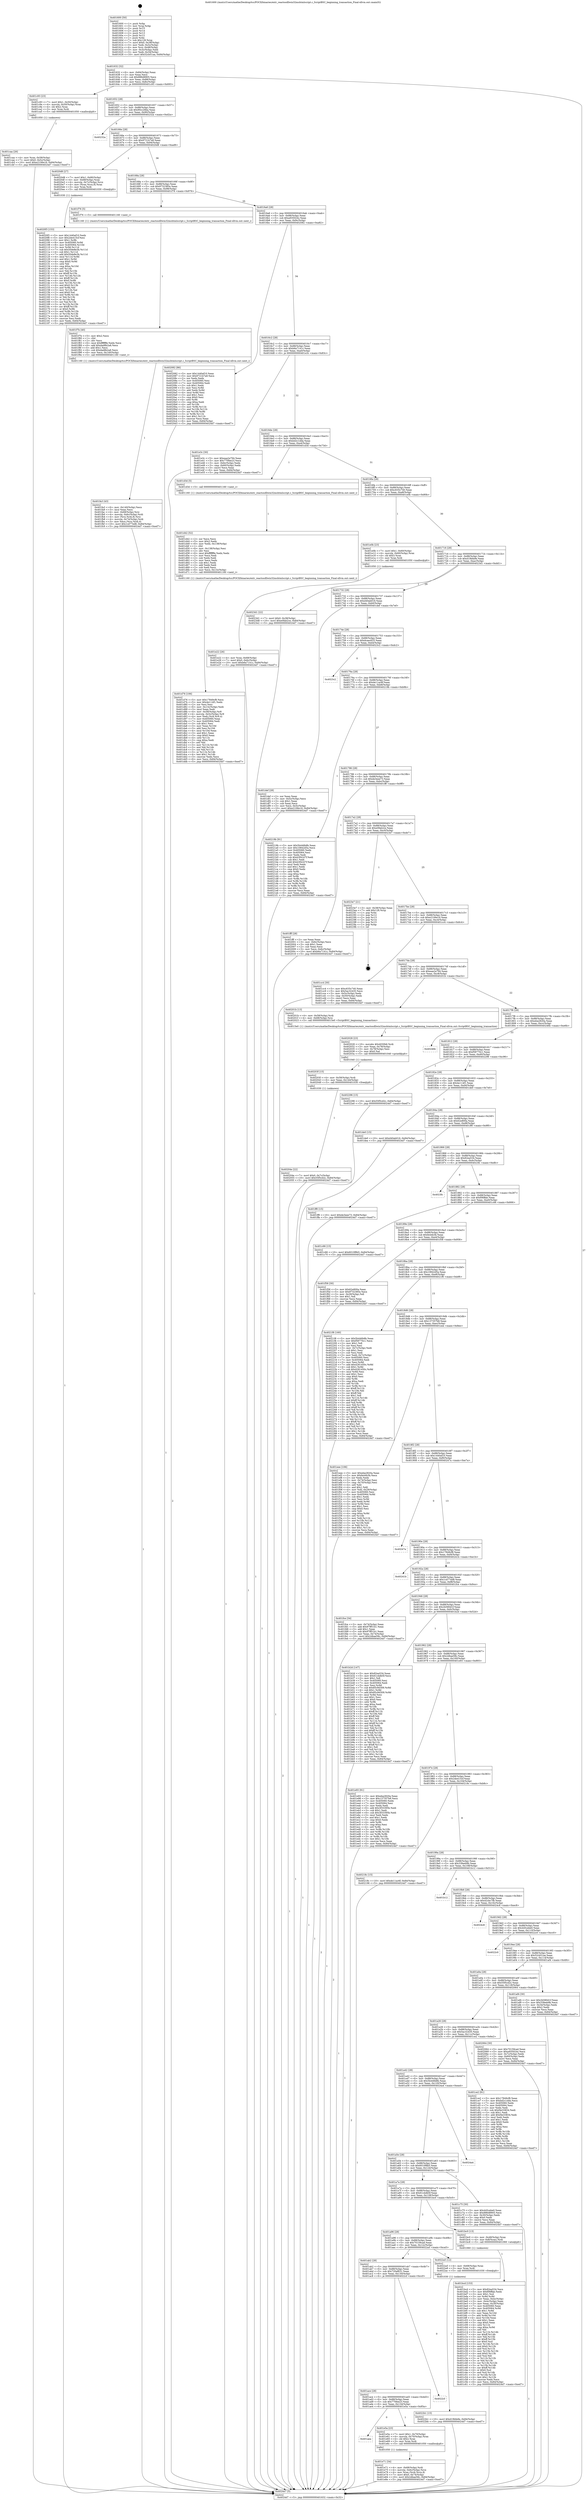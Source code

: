 digraph "0x401600" {
  label = "0x401600 (/mnt/c/Users/mathe/Desktop/tcc/POCII/binaries/extr_reactosdllwin32mshtmlscript.c_ScriptBSC_beginning_transaction_Final-ollvm.out::main(0))"
  labelloc = "t"
  node[shape=record]

  Entry [label="",width=0.3,height=0.3,shape=circle,fillcolor=black,style=filled]
  "0x401632" [label="{
     0x401632 [32]\l
     | [instrs]\l
     &nbsp;&nbsp;0x401632 \<+6\>: mov -0x84(%rbp),%eax\l
     &nbsp;&nbsp;0x401638 \<+2\>: mov %eax,%ecx\l
     &nbsp;&nbsp;0x40163a \<+6\>: sub $0x886d8905,%ecx\l
     &nbsp;&nbsp;0x401640 \<+6\>: mov %eax,-0x88(%rbp)\l
     &nbsp;&nbsp;0x401646 \<+6\>: mov %ecx,-0x8c(%rbp)\l
     &nbsp;&nbsp;0x40164c \<+6\>: je 0000000000401c93 \<main+0x693\>\l
  }"]
  "0x401c93" [label="{
     0x401c93 [23]\l
     | [instrs]\l
     &nbsp;&nbsp;0x401c93 \<+7\>: movl $0x1,-0x50(%rbp)\l
     &nbsp;&nbsp;0x401c9a \<+4\>: movslq -0x50(%rbp),%rax\l
     &nbsp;&nbsp;0x401c9e \<+4\>: shl $0x2,%rax\l
     &nbsp;&nbsp;0x401ca2 \<+3\>: mov %rax,%rdi\l
     &nbsp;&nbsp;0x401ca5 \<+5\>: call 0000000000401050 \<malloc@plt\>\l
     | [calls]\l
     &nbsp;&nbsp;0x401050 \{1\} (unknown)\l
  }"]
  "0x401652" [label="{
     0x401652 [28]\l
     | [instrs]\l
     &nbsp;&nbsp;0x401652 \<+5\>: jmp 0000000000401657 \<main+0x57\>\l
     &nbsp;&nbsp;0x401657 \<+6\>: mov -0x88(%rbp),%eax\l
     &nbsp;&nbsp;0x40165d \<+5\>: sub $0x90cc26ba,%eax\l
     &nbsp;&nbsp;0x401662 \<+6\>: mov %eax,-0x90(%rbp)\l
     &nbsp;&nbsp;0x401668 \<+6\>: je 000000000040232a \<main+0xd2a\>\l
  }"]
  Exit [label="",width=0.3,height=0.3,shape=circle,fillcolor=black,style=filled,peripheries=2]
  "0x40232a" [label="{
     0x40232a\l
  }", style=dashed]
  "0x40166e" [label="{
     0x40166e [28]\l
     | [instrs]\l
     &nbsp;&nbsp;0x40166e \<+5\>: jmp 0000000000401673 \<main+0x73\>\l
     &nbsp;&nbsp;0x401673 \<+6\>: mov -0x88(%rbp),%eax\l
     &nbsp;&nbsp;0x401679 \<+5\>: sub $0x9721b7a9,%eax\l
     &nbsp;&nbsp;0x40167e \<+6\>: mov %eax,-0x94(%rbp)\l
     &nbsp;&nbsp;0x401684 \<+6\>: je 00000000004020d8 \<main+0xad8\>\l
  }"]
  "0x4022b1" [label="{
     0x4022b1 [15]\l
     | [instrs]\l
     &nbsp;&nbsp;0x4022b1 \<+10\>: movl $0xd19bfa9e,-0x84(%rbp)\l
     &nbsp;&nbsp;0x4022bb \<+5\>: jmp 00000000004024d7 \<main+0xed7\>\l
  }"]
  "0x4020d8" [label="{
     0x4020d8 [27]\l
     | [instrs]\l
     &nbsp;&nbsp;0x4020d8 \<+7\>: movl $0x1,-0x80(%rbp)\l
     &nbsp;&nbsp;0x4020df \<+4\>: mov -0x68(%rbp),%rax\l
     &nbsp;&nbsp;0x4020e3 \<+4\>: movslq -0x7c(%rbp),%rcx\l
     &nbsp;&nbsp;0x4020e7 \<+4\>: mov (%rax,%rcx,8),%rax\l
     &nbsp;&nbsp;0x4020eb \<+3\>: mov %rax,%rdi\l
     &nbsp;&nbsp;0x4020ee \<+5\>: call 0000000000401030 \<free@plt\>\l
     | [calls]\l
     &nbsp;&nbsp;0x401030 \{1\} (unknown)\l
  }"]
  "0x40168a" [label="{
     0x40168a [28]\l
     | [instrs]\l
     &nbsp;&nbsp;0x40168a \<+5\>: jmp 000000000040168f \<main+0x8f\>\l
     &nbsp;&nbsp;0x40168f \<+6\>: mov -0x88(%rbp),%eax\l
     &nbsp;&nbsp;0x401695 \<+5\>: sub $0x9732385e,%eax\l
     &nbsp;&nbsp;0x40169a \<+6\>: mov %eax,-0x98(%rbp)\l
     &nbsp;&nbsp;0x4016a0 \<+6\>: je 0000000000401f76 \<main+0x976\>\l
  }"]
  "0x4020f3" [label="{
     0x4020f3 [153]\l
     | [instrs]\l
     &nbsp;&nbsp;0x4020f3 \<+5\>: mov $0x1440af10,%edx\l
     &nbsp;&nbsp;0x4020f8 \<+5\>: mov $0x2de415cf,%esi\l
     &nbsp;&nbsp;0x4020fd \<+3\>: mov $0x1,%r8b\l
     &nbsp;&nbsp;0x402100 \<+8\>: mov 0x405060,%r9d\l
     &nbsp;&nbsp;0x402108 \<+8\>: mov 0x405064,%r10d\l
     &nbsp;&nbsp;0x402110 \<+3\>: mov %r9d,%r11d\l
     &nbsp;&nbsp;0x402113 \<+7\>: sub $0x50de8e3b,%r11d\l
     &nbsp;&nbsp;0x40211a \<+4\>: sub $0x1,%r11d\l
     &nbsp;&nbsp;0x40211e \<+7\>: add $0x50de8e3b,%r11d\l
     &nbsp;&nbsp;0x402125 \<+4\>: imul %r11d,%r9d\l
     &nbsp;&nbsp;0x402129 \<+4\>: and $0x1,%r9d\l
     &nbsp;&nbsp;0x40212d \<+4\>: cmp $0x0,%r9d\l
     &nbsp;&nbsp;0x402131 \<+3\>: sete %bl\l
     &nbsp;&nbsp;0x402134 \<+4\>: cmp $0xa,%r10d\l
     &nbsp;&nbsp;0x402138 \<+4\>: setl %r14b\l
     &nbsp;&nbsp;0x40213c \<+3\>: mov %bl,%r15b\l
     &nbsp;&nbsp;0x40213f \<+4\>: xor $0xff,%r15b\l
     &nbsp;&nbsp;0x402143 \<+3\>: mov %r14b,%r12b\l
     &nbsp;&nbsp;0x402146 \<+4\>: xor $0xff,%r12b\l
     &nbsp;&nbsp;0x40214a \<+4\>: xor $0x0,%r8b\l
     &nbsp;&nbsp;0x40214e \<+3\>: mov %r15b,%r13b\l
     &nbsp;&nbsp;0x402151 \<+4\>: and $0x0,%r13b\l
     &nbsp;&nbsp;0x402155 \<+3\>: and %r8b,%bl\l
     &nbsp;&nbsp;0x402158 \<+3\>: mov %r12b,%al\l
     &nbsp;&nbsp;0x40215b \<+2\>: and $0x0,%al\l
     &nbsp;&nbsp;0x40215d \<+3\>: and %r8b,%r14b\l
     &nbsp;&nbsp;0x402160 \<+3\>: or %bl,%r13b\l
     &nbsp;&nbsp;0x402163 \<+3\>: or %r14b,%al\l
     &nbsp;&nbsp;0x402166 \<+3\>: xor %al,%r13b\l
     &nbsp;&nbsp;0x402169 \<+3\>: or %r12b,%r15b\l
     &nbsp;&nbsp;0x40216c \<+4\>: xor $0xff,%r15b\l
     &nbsp;&nbsp;0x402170 \<+4\>: or $0x0,%r8b\l
     &nbsp;&nbsp;0x402174 \<+3\>: and %r8b,%r15b\l
     &nbsp;&nbsp;0x402177 \<+3\>: or %r15b,%r13b\l
     &nbsp;&nbsp;0x40217a \<+4\>: test $0x1,%r13b\l
     &nbsp;&nbsp;0x40217e \<+3\>: cmovne %esi,%edx\l
     &nbsp;&nbsp;0x402181 \<+6\>: mov %edx,-0x84(%rbp)\l
     &nbsp;&nbsp;0x402187 \<+5\>: jmp 00000000004024d7 \<main+0xed7\>\l
  }"]
  "0x401f76" [label="{
     0x401f76 [5]\l
     | [instrs]\l
     &nbsp;&nbsp;0x401f76 \<+5\>: call 0000000000401160 \<next_i\>\l
     | [calls]\l
     &nbsp;&nbsp;0x401160 \{1\} (/mnt/c/Users/mathe/Desktop/tcc/POCII/binaries/extr_reactosdllwin32mshtmlscript.c_ScriptBSC_beginning_transaction_Final-ollvm.out::next_i)\l
  }"]
  "0x4016a6" [label="{
     0x4016a6 [28]\l
     | [instrs]\l
     &nbsp;&nbsp;0x4016a6 \<+5\>: jmp 00000000004016ab \<main+0xab\>\l
     &nbsp;&nbsp;0x4016ab \<+6\>: mov -0x88(%rbp),%eax\l
     &nbsp;&nbsp;0x4016b1 \<+5\>: sub $0xa935024c,%eax\l
     &nbsp;&nbsp;0x4016b6 \<+6\>: mov %eax,-0x9c(%rbp)\l
     &nbsp;&nbsp;0x4016bc \<+6\>: je 0000000000402082 \<main+0xa82\>\l
  }"]
  "0x40204e" [label="{
     0x40204e [22]\l
     | [instrs]\l
     &nbsp;&nbsp;0x40204e \<+7\>: movl $0x0,-0x7c(%rbp)\l
     &nbsp;&nbsp;0x402055 \<+10\>: movl $0x55f5cd2c,-0x84(%rbp)\l
     &nbsp;&nbsp;0x40205f \<+5\>: jmp 00000000004024d7 \<main+0xed7\>\l
  }"]
  "0x402082" [label="{
     0x402082 [86]\l
     | [instrs]\l
     &nbsp;&nbsp;0x402082 \<+5\>: mov $0x1440af10,%eax\l
     &nbsp;&nbsp;0x402087 \<+5\>: mov $0x9721b7a9,%ecx\l
     &nbsp;&nbsp;0x40208c \<+2\>: xor %edx,%edx\l
     &nbsp;&nbsp;0x40208e \<+7\>: mov 0x405060,%esi\l
     &nbsp;&nbsp;0x402095 \<+7\>: mov 0x405064,%edi\l
     &nbsp;&nbsp;0x40209c \<+3\>: sub $0x1,%edx\l
     &nbsp;&nbsp;0x40209f \<+3\>: mov %esi,%r8d\l
     &nbsp;&nbsp;0x4020a2 \<+3\>: add %edx,%r8d\l
     &nbsp;&nbsp;0x4020a5 \<+4\>: imul %r8d,%esi\l
     &nbsp;&nbsp;0x4020a9 \<+3\>: and $0x1,%esi\l
     &nbsp;&nbsp;0x4020ac \<+3\>: cmp $0x0,%esi\l
     &nbsp;&nbsp;0x4020af \<+4\>: sete %r9b\l
     &nbsp;&nbsp;0x4020b3 \<+3\>: cmp $0xa,%edi\l
     &nbsp;&nbsp;0x4020b6 \<+4\>: setl %r10b\l
     &nbsp;&nbsp;0x4020ba \<+3\>: mov %r9b,%r11b\l
     &nbsp;&nbsp;0x4020bd \<+3\>: and %r10b,%r11b\l
     &nbsp;&nbsp;0x4020c0 \<+3\>: xor %r10b,%r9b\l
     &nbsp;&nbsp;0x4020c3 \<+3\>: or %r9b,%r11b\l
     &nbsp;&nbsp;0x4020c6 \<+4\>: test $0x1,%r11b\l
     &nbsp;&nbsp;0x4020ca \<+3\>: cmovne %ecx,%eax\l
     &nbsp;&nbsp;0x4020cd \<+6\>: mov %eax,-0x84(%rbp)\l
     &nbsp;&nbsp;0x4020d3 \<+5\>: jmp 00000000004024d7 \<main+0xed7\>\l
  }"]
  "0x4016c2" [label="{
     0x4016c2 [28]\l
     | [instrs]\l
     &nbsp;&nbsp;0x4016c2 \<+5\>: jmp 00000000004016c7 \<main+0xc7\>\l
     &nbsp;&nbsp;0x4016c7 \<+6\>: mov -0x88(%rbp),%eax\l
     &nbsp;&nbsp;0x4016cd \<+5\>: sub $0xb6a7141c,%eax\l
     &nbsp;&nbsp;0x4016d2 \<+6\>: mov %eax,-0xa0(%rbp)\l
     &nbsp;&nbsp;0x4016d8 \<+6\>: je 0000000000401e3c \<main+0x83c\>\l
  }"]
  "0x40203f" [label="{
     0x40203f [15]\l
     | [instrs]\l
     &nbsp;&nbsp;0x40203f \<+4\>: mov -0x58(%rbp),%rdi\l
     &nbsp;&nbsp;0x402043 \<+6\>: mov %eax,-0x144(%rbp)\l
     &nbsp;&nbsp;0x402049 \<+5\>: call 0000000000401030 \<free@plt\>\l
     | [calls]\l
     &nbsp;&nbsp;0x401030 \{1\} (unknown)\l
  }"]
  "0x401e3c" [label="{
     0x401e3c [30]\l
     | [instrs]\l
     &nbsp;&nbsp;0x401e3c \<+5\>: mov $0xeaa2a794,%eax\l
     &nbsp;&nbsp;0x401e41 \<+5\>: mov $0x770fee23,%ecx\l
     &nbsp;&nbsp;0x401e46 \<+3\>: mov -0x6c(%rbp),%edx\l
     &nbsp;&nbsp;0x401e49 \<+3\>: cmp -0x60(%rbp),%edx\l
     &nbsp;&nbsp;0x401e4c \<+3\>: cmovl %ecx,%eax\l
     &nbsp;&nbsp;0x401e4f \<+6\>: mov %eax,-0x84(%rbp)\l
     &nbsp;&nbsp;0x401e55 \<+5\>: jmp 00000000004024d7 \<main+0xed7\>\l
  }"]
  "0x4016de" [label="{
     0x4016de [28]\l
     | [instrs]\l
     &nbsp;&nbsp;0x4016de \<+5\>: jmp 00000000004016e3 \<main+0xe3\>\l
     &nbsp;&nbsp;0x4016e3 \<+6\>: mov -0x88(%rbp),%eax\l
     &nbsp;&nbsp;0x4016e9 \<+5\>: sub $0xbd2c1dda,%eax\l
     &nbsp;&nbsp;0x4016ee \<+6\>: mov %eax,-0xa4(%rbp)\l
     &nbsp;&nbsp;0x4016f4 \<+6\>: je 0000000000401d3d \<main+0x73d\>\l
  }"]
  "0x402028" [label="{
     0x402028 [23]\l
     | [instrs]\l
     &nbsp;&nbsp;0x402028 \<+10\>: movabs $0x4030b6,%rdi\l
     &nbsp;&nbsp;0x402032 \<+3\>: mov %eax,-0x78(%rbp)\l
     &nbsp;&nbsp;0x402035 \<+3\>: mov -0x78(%rbp),%esi\l
     &nbsp;&nbsp;0x402038 \<+2\>: mov $0x0,%al\l
     &nbsp;&nbsp;0x40203a \<+5\>: call 0000000000401040 \<printf@plt\>\l
     | [calls]\l
     &nbsp;&nbsp;0x401040 \{1\} (unknown)\l
  }"]
  "0x401d3d" [label="{
     0x401d3d [5]\l
     | [instrs]\l
     &nbsp;&nbsp;0x401d3d \<+5\>: call 0000000000401160 \<next_i\>\l
     | [calls]\l
     &nbsp;&nbsp;0x401160 \{1\} (/mnt/c/Users/mathe/Desktop/tcc/POCII/binaries/extr_reactosdllwin32mshtmlscript.c_ScriptBSC_beginning_transaction_Final-ollvm.out::next_i)\l
  }"]
  "0x4016fa" [label="{
     0x4016fa [28]\l
     | [instrs]\l
     &nbsp;&nbsp;0x4016fa \<+5\>: jmp 00000000004016ff \<main+0xff\>\l
     &nbsp;&nbsp;0x4016ff \<+6\>: mov -0x88(%rbp),%eax\l
     &nbsp;&nbsp;0x401705 \<+5\>: sub $0xc635c740,%eax\l
     &nbsp;&nbsp;0x40170a \<+6\>: mov %eax,-0xa8(%rbp)\l
     &nbsp;&nbsp;0x401710 \<+6\>: je 0000000000401e0b \<main+0x80b\>\l
  }"]
  "0x401fa3" [label="{
     0x401fa3 [43]\l
     | [instrs]\l
     &nbsp;&nbsp;0x401fa3 \<+6\>: mov -0x140(%rbp),%ecx\l
     &nbsp;&nbsp;0x401fa9 \<+3\>: imul %eax,%ecx\l
     &nbsp;&nbsp;0x401fac \<+4\>: mov -0x68(%rbp),%rsi\l
     &nbsp;&nbsp;0x401fb0 \<+4\>: movslq -0x6c(%rbp),%rdi\l
     &nbsp;&nbsp;0x401fb4 \<+4\>: mov (%rsi,%rdi,8),%rsi\l
     &nbsp;&nbsp;0x401fb8 \<+4\>: movslq -0x74(%rbp),%rdi\l
     &nbsp;&nbsp;0x401fbc \<+3\>: mov %ecx,(%rsi,%rdi,4)\l
     &nbsp;&nbsp;0x401fbf \<+10\>: movl $0x1cd77ed8,-0x84(%rbp)\l
     &nbsp;&nbsp;0x401fc9 \<+5\>: jmp 00000000004024d7 \<main+0xed7\>\l
  }"]
  "0x401e0b" [label="{
     0x401e0b [23]\l
     | [instrs]\l
     &nbsp;&nbsp;0x401e0b \<+7\>: movl $0x1,-0x60(%rbp)\l
     &nbsp;&nbsp;0x401e12 \<+4\>: movslq -0x60(%rbp),%rax\l
     &nbsp;&nbsp;0x401e16 \<+4\>: shl $0x3,%rax\l
     &nbsp;&nbsp;0x401e1a \<+3\>: mov %rax,%rdi\l
     &nbsp;&nbsp;0x401e1d \<+5\>: call 0000000000401050 \<malloc@plt\>\l
     | [calls]\l
     &nbsp;&nbsp;0x401050 \{1\} (unknown)\l
  }"]
  "0x401716" [label="{
     0x401716 [28]\l
     | [instrs]\l
     &nbsp;&nbsp;0x401716 \<+5\>: jmp 000000000040171b \<main+0x11b\>\l
     &nbsp;&nbsp;0x40171b \<+6\>: mov -0x88(%rbp),%eax\l
     &nbsp;&nbsp;0x401721 \<+5\>: sub $0xd19bfa9e,%eax\l
     &nbsp;&nbsp;0x401726 \<+6\>: mov %eax,-0xac(%rbp)\l
     &nbsp;&nbsp;0x40172c \<+6\>: je 00000000004023d1 \<main+0xdd1\>\l
  }"]
  "0x401f7b" [label="{
     0x401f7b [40]\l
     | [instrs]\l
     &nbsp;&nbsp;0x401f7b \<+5\>: mov $0x2,%ecx\l
     &nbsp;&nbsp;0x401f80 \<+1\>: cltd\l
     &nbsp;&nbsp;0x401f81 \<+2\>: idiv %ecx\l
     &nbsp;&nbsp;0x401f83 \<+6\>: imul $0xfffffffe,%edx,%ecx\l
     &nbsp;&nbsp;0x401f89 \<+6\>: add $0xdad8b2a8,%ecx\l
     &nbsp;&nbsp;0x401f8f \<+3\>: add $0x1,%ecx\l
     &nbsp;&nbsp;0x401f92 \<+6\>: sub $0xdad8b2a8,%ecx\l
     &nbsp;&nbsp;0x401f98 \<+6\>: mov %ecx,-0x140(%rbp)\l
     &nbsp;&nbsp;0x401f9e \<+5\>: call 0000000000401160 \<next_i\>\l
     | [calls]\l
     &nbsp;&nbsp;0x401160 \{1\} (/mnt/c/Users/mathe/Desktop/tcc/POCII/binaries/extr_reactosdllwin32mshtmlscript.c_ScriptBSC_beginning_transaction_Final-ollvm.out::next_i)\l
  }"]
  "0x4023d1" [label="{
     0x4023d1 [22]\l
     | [instrs]\l
     &nbsp;&nbsp;0x4023d1 \<+7\>: movl $0x0,-0x38(%rbp)\l
     &nbsp;&nbsp;0x4023d8 \<+10\>: movl $0xe0fab2ce,-0x84(%rbp)\l
     &nbsp;&nbsp;0x4023e2 \<+5\>: jmp 00000000004024d7 \<main+0xed7\>\l
  }"]
  "0x401732" [label="{
     0x401732 [28]\l
     | [instrs]\l
     &nbsp;&nbsp;0x401732 \<+5\>: jmp 0000000000401737 \<main+0x137\>\l
     &nbsp;&nbsp;0x401737 \<+6\>: mov -0x88(%rbp),%eax\l
     &nbsp;&nbsp;0x40173d \<+5\>: sub $0xd40ab016,%eax\l
     &nbsp;&nbsp;0x401742 \<+6\>: mov %eax,-0xb0(%rbp)\l
     &nbsp;&nbsp;0x401748 \<+6\>: je 0000000000401def \<main+0x7ef\>\l
  }"]
  "0x401e71" [label="{
     0x401e71 [34]\l
     | [instrs]\l
     &nbsp;&nbsp;0x401e71 \<+4\>: mov -0x68(%rbp),%rdi\l
     &nbsp;&nbsp;0x401e75 \<+4\>: movslq -0x6c(%rbp),%rcx\l
     &nbsp;&nbsp;0x401e79 \<+4\>: mov %rax,(%rdi,%rcx,8)\l
     &nbsp;&nbsp;0x401e7d \<+7\>: movl $0x0,-0x74(%rbp)\l
     &nbsp;&nbsp;0x401e84 \<+10\>: movl $0x2dbae58c,-0x84(%rbp)\l
     &nbsp;&nbsp;0x401e8e \<+5\>: jmp 00000000004024d7 \<main+0xed7\>\l
  }"]
  "0x401def" [label="{
     0x401def [28]\l
     | [instrs]\l
     &nbsp;&nbsp;0x401def \<+2\>: xor %eax,%eax\l
     &nbsp;&nbsp;0x401df1 \<+3\>: mov -0x5c(%rbp),%ecx\l
     &nbsp;&nbsp;0x401df4 \<+3\>: sub $0x1,%eax\l
     &nbsp;&nbsp;0x401df7 \<+2\>: sub %eax,%ecx\l
     &nbsp;&nbsp;0x401df9 \<+3\>: mov %ecx,-0x5c(%rbp)\l
     &nbsp;&nbsp;0x401dfc \<+10\>: movl $0xe2106e16,-0x84(%rbp)\l
     &nbsp;&nbsp;0x401e06 \<+5\>: jmp 00000000004024d7 \<main+0xed7\>\l
  }"]
  "0x40174e" [label="{
     0x40174e [28]\l
     | [instrs]\l
     &nbsp;&nbsp;0x40174e \<+5\>: jmp 0000000000401753 \<main+0x153\>\l
     &nbsp;&nbsp;0x401753 \<+6\>: mov -0x88(%rbp),%eax\l
     &nbsp;&nbsp;0x401759 \<+5\>: sub $0xdcaec625,%eax\l
     &nbsp;&nbsp;0x40175e \<+6\>: mov %eax,-0xb4(%rbp)\l
     &nbsp;&nbsp;0x401764 \<+6\>: je 00000000004023c2 \<main+0xdc2\>\l
  }"]
  "0x401aea" [label="{
     0x401aea\l
  }", style=dashed]
  "0x4023c2" [label="{
     0x4023c2\l
  }", style=dashed]
  "0x40176a" [label="{
     0x40176a [28]\l
     | [instrs]\l
     &nbsp;&nbsp;0x40176a \<+5\>: jmp 000000000040176f \<main+0x16f\>\l
     &nbsp;&nbsp;0x40176f \<+6\>: mov -0x88(%rbp),%eax\l
     &nbsp;&nbsp;0x401775 \<+5\>: sub $0xde11ac6f,%eax\l
     &nbsp;&nbsp;0x40177a \<+6\>: mov %eax,-0xb8(%rbp)\l
     &nbsp;&nbsp;0x401780 \<+6\>: je 000000000040219b \<main+0xb9b\>\l
  }"]
  "0x401e5a" [label="{
     0x401e5a [23]\l
     | [instrs]\l
     &nbsp;&nbsp;0x401e5a \<+7\>: movl $0x1,-0x70(%rbp)\l
     &nbsp;&nbsp;0x401e61 \<+4\>: movslq -0x70(%rbp),%rax\l
     &nbsp;&nbsp;0x401e65 \<+4\>: shl $0x2,%rax\l
     &nbsp;&nbsp;0x401e69 \<+3\>: mov %rax,%rdi\l
     &nbsp;&nbsp;0x401e6c \<+5\>: call 0000000000401050 \<malloc@plt\>\l
     | [calls]\l
     &nbsp;&nbsp;0x401050 \{1\} (unknown)\l
  }"]
  "0x40219b" [label="{
     0x40219b [91]\l
     | [instrs]\l
     &nbsp;&nbsp;0x40219b \<+5\>: mov $0x5b446b8b,%eax\l
     &nbsp;&nbsp;0x4021a0 \<+5\>: mov $0x10842d5a,%ecx\l
     &nbsp;&nbsp;0x4021a5 \<+7\>: mov 0x405060,%edx\l
     &nbsp;&nbsp;0x4021ac \<+7\>: mov 0x405064,%esi\l
     &nbsp;&nbsp;0x4021b3 \<+2\>: mov %edx,%edi\l
     &nbsp;&nbsp;0x4021b5 \<+6\>: sub $0xb3f4247f,%edi\l
     &nbsp;&nbsp;0x4021bb \<+3\>: sub $0x1,%edi\l
     &nbsp;&nbsp;0x4021be \<+6\>: add $0xb3f4247f,%edi\l
     &nbsp;&nbsp;0x4021c4 \<+3\>: imul %edi,%edx\l
     &nbsp;&nbsp;0x4021c7 \<+3\>: and $0x1,%edx\l
     &nbsp;&nbsp;0x4021ca \<+3\>: cmp $0x0,%edx\l
     &nbsp;&nbsp;0x4021cd \<+4\>: sete %r8b\l
     &nbsp;&nbsp;0x4021d1 \<+3\>: cmp $0xa,%esi\l
     &nbsp;&nbsp;0x4021d4 \<+4\>: setl %r9b\l
     &nbsp;&nbsp;0x4021d8 \<+3\>: mov %r8b,%r10b\l
     &nbsp;&nbsp;0x4021db \<+3\>: and %r9b,%r10b\l
     &nbsp;&nbsp;0x4021de \<+3\>: xor %r9b,%r8b\l
     &nbsp;&nbsp;0x4021e1 \<+3\>: or %r8b,%r10b\l
     &nbsp;&nbsp;0x4021e4 \<+4\>: test $0x1,%r10b\l
     &nbsp;&nbsp;0x4021e8 \<+3\>: cmovne %ecx,%eax\l
     &nbsp;&nbsp;0x4021eb \<+6\>: mov %eax,-0x84(%rbp)\l
     &nbsp;&nbsp;0x4021f1 \<+5\>: jmp 00000000004024d7 \<main+0xed7\>\l
  }"]
  "0x401786" [label="{
     0x401786 [28]\l
     | [instrs]\l
     &nbsp;&nbsp;0x401786 \<+5\>: jmp 000000000040178b \<main+0x18b\>\l
     &nbsp;&nbsp;0x40178b \<+6\>: mov -0x88(%rbp),%eax\l
     &nbsp;&nbsp;0x401791 \<+5\>: sub $0xde3eee73,%eax\l
     &nbsp;&nbsp;0x401796 \<+6\>: mov %eax,-0xbc(%rbp)\l
     &nbsp;&nbsp;0x40179c \<+6\>: je 0000000000401fff \<main+0x9ff\>\l
  }"]
  "0x401ace" [label="{
     0x401ace [28]\l
     | [instrs]\l
     &nbsp;&nbsp;0x401ace \<+5\>: jmp 0000000000401ad3 \<main+0x4d3\>\l
     &nbsp;&nbsp;0x401ad3 \<+6\>: mov -0x88(%rbp),%eax\l
     &nbsp;&nbsp;0x401ad9 \<+5\>: sub $0x770fee23,%eax\l
     &nbsp;&nbsp;0x401ade \<+6\>: mov %eax,-0x134(%rbp)\l
     &nbsp;&nbsp;0x401ae4 \<+6\>: je 0000000000401e5a \<main+0x85a\>\l
  }"]
  "0x401fff" [label="{
     0x401fff [28]\l
     | [instrs]\l
     &nbsp;&nbsp;0x401fff \<+2\>: xor %eax,%eax\l
     &nbsp;&nbsp;0x402001 \<+3\>: mov -0x6c(%rbp),%ecx\l
     &nbsp;&nbsp;0x402004 \<+3\>: sub $0x1,%eax\l
     &nbsp;&nbsp;0x402007 \<+2\>: sub %eax,%ecx\l
     &nbsp;&nbsp;0x402009 \<+3\>: mov %ecx,-0x6c(%rbp)\l
     &nbsp;&nbsp;0x40200c \<+10\>: movl $0xb6a7141c,-0x84(%rbp)\l
     &nbsp;&nbsp;0x402016 \<+5\>: jmp 00000000004024d7 \<main+0xed7\>\l
  }"]
  "0x4017a2" [label="{
     0x4017a2 [28]\l
     | [instrs]\l
     &nbsp;&nbsp;0x4017a2 \<+5\>: jmp 00000000004017a7 \<main+0x1a7\>\l
     &nbsp;&nbsp;0x4017a7 \<+6\>: mov -0x88(%rbp),%eax\l
     &nbsp;&nbsp;0x4017ad \<+5\>: sub $0xe0fab2ce,%eax\l
     &nbsp;&nbsp;0x4017b2 \<+6\>: mov %eax,-0xc0(%rbp)\l
     &nbsp;&nbsp;0x4017b8 \<+6\>: je 00000000004023e7 \<main+0xde7\>\l
  }"]
  "0x4022cf" [label="{
     0x4022cf\l
  }", style=dashed]
  "0x4023e7" [label="{
     0x4023e7 [21]\l
     | [instrs]\l
     &nbsp;&nbsp;0x4023e7 \<+3\>: mov -0x38(%rbp),%eax\l
     &nbsp;&nbsp;0x4023ea \<+7\>: add $0x128,%rsp\l
     &nbsp;&nbsp;0x4023f1 \<+1\>: pop %rbx\l
     &nbsp;&nbsp;0x4023f2 \<+2\>: pop %r12\l
     &nbsp;&nbsp;0x4023f4 \<+2\>: pop %r13\l
     &nbsp;&nbsp;0x4023f6 \<+2\>: pop %r14\l
     &nbsp;&nbsp;0x4023f8 \<+2\>: pop %r15\l
     &nbsp;&nbsp;0x4023fa \<+1\>: pop %rbp\l
     &nbsp;&nbsp;0x4023fb \<+1\>: ret\l
  }"]
  "0x4017be" [label="{
     0x4017be [28]\l
     | [instrs]\l
     &nbsp;&nbsp;0x4017be \<+5\>: jmp 00000000004017c3 \<main+0x1c3\>\l
     &nbsp;&nbsp;0x4017c3 \<+6\>: mov -0x88(%rbp),%eax\l
     &nbsp;&nbsp;0x4017c9 \<+5\>: sub $0xe2106e16,%eax\l
     &nbsp;&nbsp;0x4017ce \<+6\>: mov %eax,-0xc4(%rbp)\l
     &nbsp;&nbsp;0x4017d4 \<+6\>: je 0000000000401cc4 \<main+0x6c4\>\l
  }"]
  "0x401ab2" [label="{
     0x401ab2 [28]\l
     | [instrs]\l
     &nbsp;&nbsp;0x401ab2 \<+5\>: jmp 0000000000401ab7 \<main+0x4b7\>\l
     &nbsp;&nbsp;0x401ab7 \<+6\>: mov -0x88(%rbp),%eax\l
     &nbsp;&nbsp;0x401abd \<+5\>: sub $0x720af631,%eax\l
     &nbsp;&nbsp;0x401ac2 \<+6\>: mov %eax,-0x130(%rbp)\l
     &nbsp;&nbsp;0x401ac8 \<+6\>: je 00000000004022cf \<main+0xccf\>\l
  }"]
  "0x401cc4" [label="{
     0x401cc4 [30]\l
     | [instrs]\l
     &nbsp;&nbsp;0x401cc4 \<+5\>: mov $0xc635c740,%eax\l
     &nbsp;&nbsp;0x401cc9 \<+5\>: mov $0x5ac32435,%ecx\l
     &nbsp;&nbsp;0x401cce \<+3\>: mov -0x5c(%rbp),%edx\l
     &nbsp;&nbsp;0x401cd1 \<+3\>: cmp -0x50(%rbp),%edx\l
     &nbsp;&nbsp;0x401cd4 \<+3\>: cmovl %ecx,%eax\l
     &nbsp;&nbsp;0x401cd7 \<+6\>: mov %eax,-0x84(%rbp)\l
     &nbsp;&nbsp;0x401cdd \<+5\>: jmp 00000000004024d7 \<main+0xed7\>\l
  }"]
  "0x4017da" [label="{
     0x4017da [28]\l
     | [instrs]\l
     &nbsp;&nbsp;0x4017da \<+5\>: jmp 00000000004017df \<main+0x1df\>\l
     &nbsp;&nbsp;0x4017df \<+6\>: mov -0x88(%rbp),%eax\l
     &nbsp;&nbsp;0x4017e5 \<+5\>: sub $0xeaa2a794,%eax\l
     &nbsp;&nbsp;0x4017ea \<+6\>: mov %eax,-0xc8(%rbp)\l
     &nbsp;&nbsp;0x4017f0 \<+6\>: je 000000000040201b \<main+0xa1b\>\l
  }"]
  "0x4022a5" [label="{
     0x4022a5 [12]\l
     | [instrs]\l
     &nbsp;&nbsp;0x4022a5 \<+4\>: mov -0x68(%rbp),%rax\l
     &nbsp;&nbsp;0x4022a9 \<+3\>: mov %rax,%rdi\l
     &nbsp;&nbsp;0x4022ac \<+5\>: call 0000000000401030 \<free@plt\>\l
     | [calls]\l
     &nbsp;&nbsp;0x401030 \{1\} (unknown)\l
  }"]
  "0x40201b" [label="{
     0x40201b [13]\l
     | [instrs]\l
     &nbsp;&nbsp;0x40201b \<+4\>: mov -0x58(%rbp),%rdi\l
     &nbsp;&nbsp;0x40201f \<+4\>: mov -0x68(%rbp),%rsi\l
     &nbsp;&nbsp;0x402023 \<+5\>: call 00000000004015e0 \<ScriptBSC_beginning_transaction\>\l
     | [calls]\l
     &nbsp;&nbsp;0x4015e0 \{1\} (/mnt/c/Users/mathe/Desktop/tcc/POCII/binaries/extr_reactosdllwin32mshtmlscript.c_ScriptBSC_beginning_transaction_Final-ollvm.out::ScriptBSC_beginning_transaction)\l
  }"]
  "0x4017f6" [label="{
     0x4017f6 [28]\l
     | [instrs]\l
     &nbsp;&nbsp;0x4017f6 \<+5\>: jmp 00000000004017fb \<main+0x1fb\>\l
     &nbsp;&nbsp;0x4017fb \<+6\>: mov -0x88(%rbp),%eax\l
     &nbsp;&nbsp;0x401801 \<+5\>: sub $0xeba2820a,%eax\l
     &nbsp;&nbsp;0x401806 \<+6\>: mov %eax,-0xcc(%rbp)\l
     &nbsp;&nbsp;0x40180c \<+6\>: je 000000000040246b \<main+0xe6b\>\l
  }"]
  "0x401e22" [label="{
     0x401e22 [26]\l
     | [instrs]\l
     &nbsp;&nbsp;0x401e22 \<+4\>: mov %rax,-0x68(%rbp)\l
     &nbsp;&nbsp;0x401e26 \<+7\>: movl $0x0,-0x6c(%rbp)\l
     &nbsp;&nbsp;0x401e2d \<+10\>: movl $0xb6a7141c,-0x84(%rbp)\l
     &nbsp;&nbsp;0x401e37 \<+5\>: jmp 00000000004024d7 \<main+0xed7\>\l
  }"]
  "0x40246b" [label="{
     0x40246b\l
  }", style=dashed]
  "0x401812" [label="{
     0x401812 [28]\l
     | [instrs]\l
     &nbsp;&nbsp;0x401812 \<+5\>: jmp 0000000000401817 \<main+0x217\>\l
     &nbsp;&nbsp;0x401817 \<+6\>: mov -0x88(%rbp),%eax\l
     &nbsp;&nbsp;0x40181d \<+5\>: sub $0xf58770c1,%eax\l
     &nbsp;&nbsp;0x401822 \<+6\>: mov %eax,-0xd0(%rbp)\l
     &nbsp;&nbsp;0x401828 \<+6\>: je 0000000000402296 \<main+0xc96\>\l
  }"]
  "0x401d76" [label="{
     0x401d76 [106]\l
     | [instrs]\l
     &nbsp;&nbsp;0x401d76 \<+5\>: mov $0x17849cf8,%ecx\l
     &nbsp;&nbsp;0x401d7b \<+5\>: mov $0x4e114f1,%edx\l
     &nbsp;&nbsp;0x401d80 \<+2\>: xor %esi,%esi\l
     &nbsp;&nbsp;0x401d82 \<+6\>: mov -0x13c(%rbp),%edi\l
     &nbsp;&nbsp;0x401d88 \<+3\>: imul %eax,%edi\l
     &nbsp;&nbsp;0x401d8b \<+4\>: mov -0x58(%rbp),%r8\l
     &nbsp;&nbsp;0x401d8f \<+4\>: movslq -0x5c(%rbp),%r9\l
     &nbsp;&nbsp;0x401d93 \<+4\>: mov %edi,(%r8,%r9,4)\l
     &nbsp;&nbsp;0x401d97 \<+7\>: mov 0x405060,%eax\l
     &nbsp;&nbsp;0x401d9e \<+7\>: mov 0x405064,%edi\l
     &nbsp;&nbsp;0x401da5 \<+3\>: sub $0x1,%esi\l
     &nbsp;&nbsp;0x401da8 \<+3\>: mov %eax,%r10d\l
     &nbsp;&nbsp;0x401dab \<+3\>: add %esi,%r10d\l
     &nbsp;&nbsp;0x401dae \<+4\>: imul %r10d,%eax\l
     &nbsp;&nbsp;0x401db2 \<+3\>: and $0x1,%eax\l
     &nbsp;&nbsp;0x401db5 \<+3\>: cmp $0x0,%eax\l
     &nbsp;&nbsp;0x401db8 \<+4\>: sete %r11b\l
     &nbsp;&nbsp;0x401dbc \<+3\>: cmp $0xa,%edi\l
     &nbsp;&nbsp;0x401dbf \<+3\>: setl %bl\l
     &nbsp;&nbsp;0x401dc2 \<+3\>: mov %r11b,%r14b\l
     &nbsp;&nbsp;0x401dc5 \<+3\>: and %bl,%r14b\l
     &nbsp;&nbsp;0x401dc8 \<+3\>: xor %bl,%r11b\l
     &nbsp;&nbsp;0x401dcb \<+3\>: or %r11b,%r14b\l
     &nbsp;&nbsp;0x401dce \<+4\>: test $0x1,%r14b\l
     &nbsp;&nbsp;0x401dd2 \<+3\>: cmovne %edx,%ecx\l
     &nbsp;&nbsp;0x401dd5 \<+6\>: mov %ecx,-0x84(%rbp)\l
     &nbsp;&nbsp;0x401ddb \<+5\>: jmp 00000000004024d7 \<main+0xed7\>\l
  }"]
  "0x402296" [label="{
     0x402296 [15]\l
     | [instrs]\l
     &nbsp;&nbsp;0x402296 \<+10\>: movl $0x55f5cd2c,-0x84(%rbp)\l
     &nbsp;&nbsp;0x4022a0 \<+5\>: jmp 00000000004024d7 \<main+0xed7\>\l
  }"]
  "0x40182e" [label="{
     0x40182e [28]\l
     | [instrs]\l
     &nbsp;&nbsp;0x40182e \<+5\>: jmp 0000000000401833 \<main+0x233\>\l
     &nbsp;&nbsp;0x401833 \<+6\>: mov -0x88(%rbp),%eax\l
     &nbsp;&nbsp;0x401839 \<+5\>: sub $0x4e114f1,%eax\l
     &nbsp;&nbsp;0x40183e \<+6\>: mov %eax,-0xd4(%rbp)\l
     &nbsp;&nbsp;0x401844 \<+6\>: je 0000000000401de0 \<main+0x7e0\>\l
  }"]
  "0x401d42" [label="{
     0x401d42 [52]\l
     | [instrs]\l
     &nbsp;&nbsp;0x401d42 \<+2\>: xor %ecx,%ecx\l
     &nbsp;&nbsp;0x401d44 \<+5\>: mov $0x2,%edx\l
     &nbsp;&nbsp;0x401d49 \<+6\>: mov %edx,-0x138(%rbp)\l
     &nbsp;&nbsp;0x401d4f \<+1\>: cltd\l
     &nbsp;&nbsp;0x401d50 \<+6\>: mov -0x138(%rbp),%esi\l
     &nbsp;&nbsp;0x401d56 \<+2\>: idiv %esi\l
     &nbsp;&nbsp;0x401d58 \<+6\>: imul $0xfffffffe,%edx,%edx\l
     &nbsp;&nbsp;0x401d5e \<+2\>: mov %ecx,%edi\l
     &nbsp;&nbsp;0x401d60 \<+2\>: sub %edx,%edi\l
     &nbsp;&nbsp;0x401d62 \<+2\>: mov %ecx,%edx\l
     &nbsp;&nbsp;0x401d64 \<+3\>: sub $0x1,%edx\l
     &nbsp;&nbsp;0x401d67 \<+2\>: add %edx,%edi\l
     &nbsp;&nbsp;0x401d69 \<+2\>: sub %edi,%ecx\l
     &nbsp;&nbsp;0x401d6b \<+6\>: mov %ecx,-0x13c(%rbp)\l
     &nbsp;&nbsp;0x401d71 \<+5\>: call 0000000000401160 \<next_i\>\l
     | [calls]\l
     &nbsp;&nbsp;0x401160 \{1\} (/mnt/c/Users/mathe/Desktop/tcc/POCII/binaries/extr_reactosdllwin32mshtmlscript.c_ScriptBSC_beginning_transaction_Final-ollvm.out::next_i)\l
  }"]
  "0x401de0" [label="{
     0x401de0 [15]\l
     | [instrs]\l
     &nbsp;&nbsp;0x401de0 \<+10\>: movl $0xd40ab016,-0x84(%rbp)\l
     &nbsp;&nbsp;0x401dea \<+5\>: jmp 00000000004024d7 \<main+0xed7\>\l
  }"]
  "0x40184a" [label="{
     0x40184a [28]\l
     | [instrs]\l
     &nbsp;&nbsp;0x40184a \<+5\>: jmp 000000000040184f \<main+0x24f\>\l
     &nbsp;&nbsp;0x40184f \<+6\>: mov -0x88(%rbp),%eax\l
     &nbsp;&nbsp;0x401855 \<+5\>: sub $0x62e800a,%eax\l
     &nbsp;&nbsp;0x40185a \<+6\>: mov %eax,-0xd8(%rbp)\l
     &nbsp;&nbsp;0x401860 \<+6\>: je 0000000000401ff0 \<main+0x9f0\>\l
  }"]
  "0x401caa" [label="{
     0x401caa [26]\l
     | [instrs]\l
     &nbsp;&nbsp;0x401caa \<+4\>: mov %rax,-0x58(%rbp)\l
     &nbsp;&nbsp;0x401cae \<+7\>: movl $0x0,-0x5c(%rbp)\l
     &nbsp;&nbsp;0x401cb5 \<+10\>: movl $0xe2106e16,-0x84(%rbp)\l
     &nbsp;&nbsp;0x401cbf \<+5\>: jmp 00000000004024d7 \<main+0xed7\>\l
  }"]
  "0x401ff0" [label="{
     0x401ff0 [15]\l
     | [instrs]\l
     &nbsp;&nbsp;0x401ff0 \<+10\>: movl $0xde3eee73,-0x84(%rbp)\l
     &nbsp;&nbsp;0x401ffa \<+5\>: jmp 00000000004024d7 \<main+0xed7\>\l
  }"]
  "0x401866" [label="{
     0x401866 [28]\l
     | [instrs]\l
     &nbsp;&nbsp;0x401866 \<+5\>: jmp 000000000040186b \<main+0x26b\>\l
     &nbsp;&nbsp;0x40186b \<+6\>: mov -0x88(%rbp),%eax\l
     &nbsp;&nbsp;0x401871 \<+5\>: sub $0x82ea534,%eax\l
     &nbsp;&nbsp;0x401876 \<+6\>: mov %eax,-0xdc(%rbp)\l
     &nbsp;&nbsp;0x40187c \<+6\>: je 00000000004023fc \<main+0xdfc\>\l
  }"]
  "0x401bcd" [label="{
     0x401bcd [153]\l
     | [instrs]\l
     &nbsp;&nbsp;0x401bcd \<+5\>: mov $0x82ea534,%ecx\l
     &nbsp;&nbsp;0x401bd2 \<+5\>: mov $0xf06ffab,%edx\l
     &nbsp;&nbsp;0x401bd7 \<+3\>: mov $0x1,%sil\l
     &nbsp;&nbsp;0x401bda \<+3\>: xor %r8d,%r8d\l
     &nbsp;&nbsp;0x401bdd \<+3\>: mov %eax,-0x4c(%rbp)\l
     &nbsp;&nbsp;0x401be0 \<+3\>: mov -0x4c(%rbp),%eax\l
     &nbsp;&nbsp;0x401be3 \<+3\>: mov %eax,-0x30(%rbp)\l
     &nbsp;&nbsp;0x401be6 \<+7\>: mov 0x405060,%eax\l
     &nbsp;&nbsp;0x401bed \<+8\>: mov 0x405064,%r9d\l
     &nbsp;&nbsp;0x401bf5 \<+4\>: sub $0x1,%r8d\l
     &nbsp;&nbsp;0x401bf9 \<+3\>: mov %eax,%r10d\l
     &nbsp;&nbsp;0x401bfc \<+3\>: add %r8d,%r10d\l
     &nbsp;&nbsp;0x401bff \<+4\>: imul %r10d,%eax\l
     &nbsp;&nbsp;0x401c03 \<+3\>: and $0x1,%eax\l
     &nbsp;&nbsp;0x401c06 \<+3\>: cmp $0x0,%eax\l
     &nbsp;&nbsp;0x401c09 \<+4\>: sete %r11b\l
     &nbsp;&nbsp;0x401c0d \<+4\>: cmp $0xa,%r9d\l
     &nbsp;&nbsp;0x401c11 \<+3\>: setl %bl\l
     &nbsp;&nbsp;0x401c14 \<+3\>: mov %r11b,%r14b\l
     &nbsp;&nbsp;0x401c17 \<+4\>: xor $0xff,%r14b\l
     &nbsp;&nbsp;0x401c1b \<+3\>: mov %bl,%r15b\l
     &nbsp;&nbsp;0x401c1e \<+4\>: xor $0xff,%r15b\l
     &nbsp;&nbsp;0x401c22 \<+4\>: xor $0x0,%sil\l
     &nbsp;&nbsp;0x401c26 \<+3\>: mov %r14b,%r12b\l
     &nbsp;&nbsp;0x401c29 \<+4\>: and $0x0,%r12b\l
     &nbsp;&nbsp;0x401c2d \<+3\>: and %sil,%r11b\l
     &nbsp;&nbsp;0x401c30 \<+3\>: mov %r15b,%r13b\l
     &nbsp;&nbsp;0x401c33 \<+4\>: and $0x0,%r13b\l
     &nbsp;&nbsp;0x401c37 \<+3\>: and %sil,%bl\l
     &nbsp;&nbsp;0x401c3a \<+3\>: or %r11b,%r12b\l
     &nbsp;&nbsp;0x401c3d \<+3\>: or %bl,%r13b\l
     &nbsp;&nbsp;0x401c40 \<+3\>: xor %r13b,%r12b\l
     &nbsp;&nbsp;0x401c43 \<+3\>: or %r15b,%r14b\l
     &nbsp;&nbsp;0x401c46 \<+4\>: xor $0xff,%r14b\l
     &nbsp;&nbsp;0x401c4a \<+4\>: or $0x0,%sil\l
     &nbsp;&nbsp;0x401c4e \<+3\>: and %sil,%r14b\l
     &nbsp;&nbsp;0x401c51 \<+3\>: or %r14b,%r12b\l
     &nbsp;&nbsp;0x401c54 \<+4\>: test $0x1,%r12b\l
     &nbsp;&nbsp;0x401c58 \<+3\>: cmovne %edx,%ecx\l
     &nbsp;&nbsp;0x401c5b \<+6\>: mov %ecx,-0x84(%rbp)\l
     &nbsp;&nbsp;0x401c61 \<+5\>: jmp 00000000004024d7 \<main+0xed7\>\l
  }"]
  "0x4023fc" [label="{
     0x4023fc\l
  }", style=dashed]
  "0x401882" [label="{
     0x401882 [28]\l
     | [instrs]\l
     &nbsp;&nbsp;0x401882 \<+5\>: jmp 0000000000401887 \<main+0x287\>\l
     &nbsp;&nbsp;0x401887 \<+6\>: mov -0x88(%rbp),%eax\l
     &nbsp;&nbsp;0x40188d \<+5\>: sub $0xf06ffab,%eax\l
     &nbsp;&nbsp;0x401892 \<+6\>: mov %eax,-0xe0(%rbp)\l
     &nbsp;&nbsp;0x401898 \<+6\>: je 0000000000401c66 \<main+0x666\>\l
  }"]
  "0x401a96" [label="{
     0x401a96 [28]\l
     | [instrs]\l
     &nbsp;&nbsp;0x401a96 \<+5\>: jmp 0000000000401a9b \<main+0x49b\>\l
     &nbsp;&nbsp;0x401a9b \<+6\>: mov -0x88(%rbp),%eax\l
     &nbsp;&nbsp;0x401aa1 \<+5\>: sub $0x70159cad,%eax\l
     &nbsp;&nbsp;0x401aa6 \<+6\>: mov %eax,-0x12c(%rbp)\l
     &nbsp;&nbsp;0x401aac \<+6\>: je 00000000004022a5 \<main+0xca5\>\l
  }"]
  "0x401c66" [label="{
     0x401c66 [15]\l
     | [instrs]\l
     &nbsp;&nbsp;0x401c66 \<+10\>: movl $0x6010f8b5,-0x84(%rbp)\l
     &nbsp;&nbsp;0x401c70 \<+5\>: jmp 00000000004024d7 \<main+0xed7\>\l
  }"]
  "0x40189e" [label="{
     0x40189e [28]\l
     | [instrs]\l
     &nbsp;&nbsp;0x40189e \<+5\>: jmp 00000000004018a3 \<main+0x2a3\>\l
     &nbsp;&nbsp;0x4018a3 \<+6\>: mov -0x88(%rbp),%eax\l
     &nbsp;&nbsp;0x4018a9 \<+5\>: sub $0xfe44b3b,%eax\l
     &nbsp;&nbsp;0x4018ae \<+6\>: mov %eax,-0xe4(%rbp)\l
     &nbsp;&nbsp;0x4018b4 \<+6\>: je 0000000000401f58 \<main+0x958\>\l
  }"]
  "0x401bc0" [label="{
     0x401bc0 [13]\l
     | [instrs]\l
     &nbsp;&nbsp;0x401bc0 \<+4\>: mov -0x48(%rbp),%rax\l
     &nbsp;&nbsp;0x401bc4 \<+4\>: mov 0x8(%rax),%rdi\l
     &nbsp;&nbsp;0x401bc8 \<+5\>: call 0000000000401060 \<atoi@plt\>\l
     | [calls]\l
     &nbsp;&nbsp;0x401060 \{1\} (unknown)\l
  }"]
  "0x401f58" [label="{
     0x401f58 [30]\l
     | [instrs]\l
     &nbsp;&nbsp;0x401f58 \<+5\>: mov $0x62e800a,%eax\l
     &nbsp;&nbsp;0x401f5d \<+5\>: mov $0x9732385e,%ecx\l
     &nbsp;&nbsp;0x401f62 \<+3\>: mov -0x29(%rbp),%dl\l
     &nbsp;&nbsp;0x401f65 \<+3\>: test $0x1,%dl\l
     &nbsp;&nbsp;0x401f68 \<+3\>: cmovne %ecx,%eax\l
     &nbsp;&nbsp;0x401f6b \<+6\>: mov %eax,-0x84(%rbp)\l
     &nbsp;&nbsp;0x401f71 \<+5\>: jmp 00000000004024d7 \<main+0xed7\>\l
  }"]
  "0x4018ba" [label="{
     0x4018ba [28]\l
     | [instrs]\l
     &nbsp;&nbsp;0x4018ba \<+5\>: jmp 00000000004018bf \<main+0x2bf\>\l
     &nbsp;&nbsp;0x4018bf \<+6\>: mov -0x88(%rbp),%eax\l
     &nbsp;&nbsp;0x4018c5 \<+5\>: sub $0x10842d5a,%eax\l
     &nbsp;&nbsp;0x4018ca \<+6\>: mov %eax,-0xe8(%rbp)\l
     &nbsp;&nbsp;0x4018d0 \<+6\>: je 00000000004021f6 \<main+0xbf6\>\l
  }"]
  "0x401a7a" [label="{
     0x401a7a [28]\l
     | [instrs]\l
     &nbsp;&nbsp;0x401a7a \<+5\>: jmp 0000000000401a7f \<main+0x47f\>\l
     &nbsp;&nbsp;0x401a7f \<+6\>: mov -0x88(%rbp),%eax\l
     &nbsp;&nbsp;0x401a85 \<+5\>: sub $0x61cbdb5f,%eax\l
     &nbsp;&nbsp;0x401a8a \<+6\>: mov %eax,-0x128(%rbp)\l
     &nbsp;&nbsp;0x401a90 \<+6\>: je 0000000000401bc0 \<main+0x5c0\>\l
  }"]
  "0x4021f6" [label="{
     0x4021f6 [160]\l
     | [instrs]\l
     &nbsp;&nbsp;0x4021f6 \<+5\>: mov $0x5b446b8b,%eax\l
     &nbsp;&nbsp;0x4021fb \<+5\>: mov $0xf58770c1,%ecx\l
     &nbsp;&nbsp;0x402200 \<+2\>: mov $0x1,%dl\l
     &nbsp;&nbsp;0x402202 \<+2\>: xor %esi,%esi\l
     &nbsp;&nbsp;0x402204 \<+3\>: mov -0x7c(%rbp),%edi\l
     &nbsp;&nbsp;0x402207 \<+3\>: sub $0x1,%esi\l
     &nbsp;&nbsp;0x40220a \<+2\>: sub %esi,%edi\l
     &nbsp;&nbsp;0x40220c \<+3\>: mov %edi,-0x7c(%rbp)\l
     &nbsp;&nbsp;0x40220f \<+7\>: mov 0x405060,%esi\l
     &nbsp;&nbsp;0x402216 \<+7\>: mov 0x405064,%edi\l
     &nbsp;&nbsp;0x40221d \<+3\>: mov %esi,%r8d\l
     &nbsp;&nbsp;0x402220 \<+7\>: add $0x4281450c,%r8d\l
     &nbsp;&nbsp;0x402227 \<+4\>: sub $0x1,%r8d\l
     &nbsp;&nbsp;0x40222b \<+7\>: sub $0x4281450c,%r8d\l
     &nbsp;&nbsp;0x402232 \<+4\>: imul %r8d,%esi\l
     &nbsp;&nbsp;0x402236 \<+3\>: and $0x1,%esi\l
     &nbsp;&nbsp;0x402239 \<+3\>: cmp $0x0,%esi\l
     &nbsp;&nbsp;0x40223c \<+4\>: sete %r9b\l
     &nbsp;&nbsp;0x402240 \<+3\>: cmp $0xa,%edi\l
     &nbsp;&nbsp;0x402243 \<+4\>: setl %r10b\l
     &nbsp;&nbsp;0x402247 \<+3\>: mov %r9b,%r11b\l
     &nbsp;&nbsp;0x40224a \<+4\>: xor $0xff,%r11b\l
     &nbsp;&nbsp;0x40224e \<+3\>: mov %r10b,%bl\l
     &nbsp;&nbsp;0x402251 \<+3\>: xor $0xff,%bl\l
     &nbsp;&nbsp;0x402254 \<+3\>: xor $0x1,%dl\l
     &nbsp;&nbsp;0x402257 \<+3\>: mov %r11b,%r14b\l
     &nbsp;&nbsp;0x40225a \<+4\>: and $0xff,%r14b\l
     &nbsp;&nbsp;0x40225e \<+3\>: and %dl,%r9b\l
     &nbsp;&nbsp;0x402261 \<+3\>: mov %bl,%r15b\l
     &nbsp;&nbsp;0x402264 \<+4\>: and $0xff,%r15b\l
     &nbsp;&nbsp;0x402268 \<+3\>: and %dl,%r10b\l
     &nbsp;&nbsp;0x40226b \<+3\>: or %r9b,%r14b\l
     &nbsp;&nbsp;0x40226e \<+3\>: or %r10b,%r15b\l
     &nbsp;&nbsp;0x402271 \<+3\>: xor %r15b,%r14b\l
     &nbsp;&nbsp;0x402274 \<+3\>: or %bl,%r11b\l
     &nbsp;&nbsp;0x402277 \<+4\>: xor $0xff,%r11b\l
     &nbsp;&nbsp;0x40227b \<+3\>: or $0x1,%dl\l
     &nbsp;&nbsp;0x40227e \<+3\>: and %dl,%r11b\l
     &nbsp;&nbsp;0x402281 \<+3\>: or %r11b,%r14b\l
     &nbsp;&nbsp;0x402284 \<+4\>: test $0x1,%r14b\l
     &nbsp;&nbsp;0x402288 \<+3\>: cmovne %ecx,%eax\l
     &nbsp;&nbsp;0x40228b \<+6\>: mov %eax,-0x84(%rbp)\l
     &nbsp;&nbsp;0x402291 \<+5\>: jmp 00000000004024d7 \<main+0xed7\>\l
  }"]
  "0x4018d6" [label="{
     0x4018d6 [28]\l
     | [instrs]\l
     &nbsp;&nbsp;0x4018d6 \<+5\>: jmp 00000000004018db \<main+0x2db\>\l
     &nbsp;&nbsp;0x4018db \<+6\>: mov -0x88(%rbp),%eax\l
     &nbsp;&nbsp;0x4018e1 \<+5\>: sub $0x137357b8,%eax\l
     &nbsp;&nbsp;0x4018e6 \<+6\>: mov %eax,-0xec(%rbp)\l
     &nbsp;&nbsp;0x4018ec \<+6\>: je 0000000000401eee \<main+0x8ee\>\l
  }"]
  "0x401c75" [label="{
     0x401c75 [30]\l
     | [instrs]\l
     &nbsp;&nbsp;0x401c75 \<+5\>: mov $0x445cebe0,%eax\l
     &nbsp;&nbsp;0x401c7a \<+5\>: mov $0x886d8905,%ecx\l
     &nbsp;&nbsp;0x401c7f \<+3\>: mov -0x30(%rbp),%edx\l
     &nbsp;&nbsp;0x401c82 \<+3\>: cmp $0x0,%edx\l
     &nbsp;&nbsp;0x401c85 \<+3\>: cmove %ecx,%eax\l
     &nbsp;&nbsp;0x401c88 \<+6\>: mov %eax,-0x84(%rbp)\l
     &nbsp;&nbsp;0x401c8e \<+5\>: jmp 00000000004024d7 \<main+0xed7\>\l
  }"]
  "0x401eee" [label="{
     0x401eee [106]\l
     | [instrs]\l
     &nbsp;&nbsp;0x401eee \<+5\>: mov $0xeba2820a,%eax\l
     &nbsp;&nbsp;0x401ef3 \<+5\>: mov $0xfe44b3b,%ecx\l
     &nbsp;&nbsp;0x401ef8 \<+2\>: xor %edx,%edx\l
     &nbsp;&nbsp;0x401efa \<+3\>: mov -0x74(%rbp),%esi\l
     &nbsp;&nbsp;0x401efd \<+3\>: cmp -0x70(%rbp),%esi\l
     &nbsp;&nbsp;0x401f00 \<+4\>: setl %dil\l
     &nbsp;&nbsp;0x401f04 \<+4\>: and $0x1,%dil\l
     &nbsp;&nbsp;0x401f08 \<+4\>: mov %dil,-0x29(%rbp)\l
     &nbsp;&nbsp;0x401f0c \<+7\>: mov 0x405060,%esi\l
     &nbsp;&nbsp;0x401f13 \<+8\>: mov 0x405064,%r8d\l
     &nbsp;&nbsp;0x401f1b \<+3\>: sub $0x1,%edx\l
     &nbsp;&nbsp;0x401f1e \<+3\>: mov %esi,%r9d\l
     &nbsp;&nbsp;0x401f21 \<+3\>: add %edx,%r9d\l
     &nbsp;&nbsp;0x401f24 \<+4\>: imul %r9d,%esi\l
     &nbsp;&nbsp;0x401f28 \<+3\>: and $0x1,%esi\l
     &nbsp;&nbsp;0x401f2b \<+3\>: cmp $0x0,%esi\l
     &nbsp;&nbsp;0x401f2e \<+4\>: sete %dil\l
     &nbsp;&nbsp;0x401f32 \<+4\>: cmp $0xa,%r8d\l
     &nbsp;&nbsp;0x401f36 \<+4\>: setl %r10b\l
     &nbsp;&nbsp;0x401f3a \<+3\>: mov %dil,%r11b\l
     &nbsp;&nbsp;0x401f3d \<+3\>: and %r10b,%r11b\l
     &nbsp;&nbsp;0x401f40 \<+3\>: xor %r10b,%dil\l
     &nbsp;&nbsp;0x401f43 \<+3\>: or %dil,%r11b\l
     &nbsp;&nbsp;0x401f46 \<+4\>: test $0x1,%r11b\l
     &nbsp;&nbsp;0x401f4a \<+3\>: cmovne %ecx,%eax\l
     &nbsp;&nbsp;0x401f4d \<+6\>: mov %eax,-0x84(%rbp)\l
     &nbsp;&nbsp;0x401f53 \<+5\>: jmp 00000000004024d7 \<main+0xed7\>\l
  }"]
  "0x4018f2" [label="{
     0x4018f2 [28]\l
     | [instrs]\l
     &nbsp;&nbsp;0x4018f2 \<+5\>: jmp 00000000004018f7 \<main+0x2f7\>\l
     &nbsp;&nbsp;0x4018f7 \<+6\>: mov -0x88(%rbp),%eax\l
     &nbsp;&nbsp;0x4018fd \<+5\>: sub $0x1440af10,%eax\l
     &nbsp;&nbsp;0x401902 \<+6\>: mov %eax,-0xf0(%rbp)\l
     &nbsp;&nbsp;0x401908 \<+6\>: je 000000000040247a \<main+0xe7a\>\l
  }"]
  "0x401a5e" [label="{
     0x401a5e [28]\l
     | [instrs]\l
     &nbsp;&nbsp;0x401a5e \<+5\>: jmp 0000000000401a63 \<main+0x463\>\l
     &nbsp;&nbsp;0x401a63 \<+6\>: mov -0x88(%rbp),%eax\l
     &nbsp;&nbsp;0x401a69 \<+5\>: sub $0x6010f8b5,%eax\l
     &nbsp;&nbsp;0x401a6e \<+6\>: mov %eax,-0x124(%rbp)\l
     &nbsp;&nbsp;0x401a74 \<+6\>: je 0000000000401c75 \<main+0x675\>\l
  }"]
  "0x40247a" [label="{
     0x40247a\l
  }", style=dashed]
  "0x40190e" [label="{
     0x40190e [28]\l
     | [instrs]\l
     &nbsp;&nbsp;0x40190e \<+5\>: jmp 0000000000401913 \<main+0x313\>\l
     &nbsp;&nbsp;0x401913 \<+6\>: mov -0x88(%rbp),%eax\l
     &nbsp;&nbsp;0x401919 \<+5\>: sub $0x17849cf8,%eax\l
     &nbsp;&nbsp;0x40191e \<+6\>: mov %eax,-0xf4(%rbp)\l
     &nbsp;&nbsp;0x401924 \<+6\>: je 000000000040241b \<main+0xe1b\>\l
  }"]
  "0x4024a4" [label="{
     0x4024a4\l
  }", style=dashed]
  "0x40241b" [label="{
     0x40241b\l
  }", style=dashed]
  "0x40192a" [label="{
     0x40192a [28]\l
     | [instrs]\l
     &nbsp;&nbsp;0x40192a \<+5\>: jmp 000000000040192f \<main+0x32f\>\l
     &nbsp;&nbsp;0x40192f \<+6\>: mov -0x88(%rbp),%eax\l
     &nbsp;&nbsp;0x401935 \<+5\>: sub $0x1cd77ed8,%eax\l
     &nbsp;&nbsp;0x40193a \<+6\>: mov %eax,-0xf8(%rbp)\l
     &nbsp;&nbsp;0x401940 \<+6\>: je 0000000000401fce \<main+0x9ce\>\l
  }"]
  "0x401a42" [label="{
     0x401a42 [28]\l
     | [instrs]\l
     &nbsp;&nbsp;0x401a42 \<+5\>: jmp 0000000000401a47 \<main+0x447\>\l
     &nbsp;&nbsp;0x401a47 \<+6\>: mov -0x88(%rbp),%eax\l
     &nbsp;&nbsp;0x401a4d \<+5\>: sub $0x5b446b8b,%eax\l
     &nbsp;&nbsp;0x401a52 \<+6\>: mov %eax,-0x120(%rbp)\l
     &nbsp;&nbsp;0x401a58 \<+6\>: je 00000000004024a4 \<main+0xea4\>\l
  }"]
  "0x401fce" [label="{
     0x401fce [34]\l
     | [instrs]\l
     &nbsp;&nbsp;0x401fce \<+3\>: mov -0x74(%rbp),%eax\l
     &nbsp;&nbsp;0x401fd1 \<+5\>: add $0x97ff51b1,%eax\l
     &nbsp;&nbsp;0x401fd6 \<+3\>: add $0x1,%eax\l
     &nbsp;&nbsp;0x401fd9 \<+5\>: sub $0x97ff51b1,%eax\l
     &nbsp;&nbsp;0x401fde \<+3\>: mov %eax,-0x74(%rbp)\l
     &nbsp;&nbsp;0x401fe1 \<+10\>: movl $0x2dbae58c,-0x84(%rbp)\l
     &nbsp;&nbsp;0x401feb \<+5\>: jmp 00000000004024d7 \<main+0xed7\>\l
  }"]
  "0x401946" [label="{
     0x401946 [28]\l
     | [instrs]\l
     &nbsp;&nbsp;0x401946 \<+5\>: jmp 000000000040194b \<main+0x34b\>\l
     &nbsp;&nbsp;0x40194b \<+6\>: mov -0x88(%rbp),%eax\l
     &nbsp;&nbsp;0x401951 \<+5\>: sub $0x2b580d1f,%eax\l
     &nbsp;&nbsp;0x401956 \<+6\>: mov %eax,-0xfc(%rbp)\l
     &nbsp;&nbsp;0x40195c \<+6\>: je 0000000000401b2d \<main+0x52d\>\l
  }"]
  "0x401ce2" [label="{
     0x401ce2 [91]\l
     | [instrs]\l
     &nbsp;&nbsp;0x401ce2 \<+5\>: mov $0x17849cf8,%eax\l
     &nbsp;&nbsp;0x401ce7 \<+5\>: mov $0xbd2c1dda,%ecx\l
     &nbsp;&nbsp;0x401cec \<+7\>: mov 0x405060,%edx\l
     &nbsp;&nbsp;0x401cf3 \<+7\>: mov 0x405064,%esi\l
     &nbsp;&nbsp;0x401cfa \<+2\>: mov %edx,%edi\l
     &nbsp;&nbsp;0x401cfc \<+6\>: sub $0xf4e33834,%edi\l
     &nbsp;&nbsp;0x401d02 \<+3\>: sub $0x1,%edi\l
     &nbsp;&nbsp;0x401d05 \<+6\>: add $0xf4e33834,%edi\l
     &nbsp;&nbsp;0x401d0b \<+3\>: imul %edi,%edx\l
     &nbsp;&nbsp;0x401d0e \<+3\>: and $0x1,%edx\l
     &nbsp;&nbsp;0x401d11 \<+3\>: cmp $0x0,%edx\l
     &nbsp;&nbsp;0x401d14 \<+4\>: sete %r8b\l
     &nbsp;&nbsp;0x401d18 \<+3\>: cmp $0xa,%esi\l
     &nbsp;&nbsp;0x401d1b \<+4\>: setl %r9b\l
     &nbsp;&nbsp;0x401d1f \<+3\>: mov %r8b,%r10b\l
     &nbsp;&nbsp;0x401d22 \<+3\>: and %r9b,%r10b\l
     &nbsp;&nbsp;0x401d25 \<+3\>: xor %r9b,%r8b\l
     &nbsp;&nbsp;0x401d28 \<+3\>: or %r8b,%r10b\l
     &nbsp;&nbsp;0x401d2b \<+4\>: test $0x1,%r10b\l
     &nbsp;&nbsp;0x401d2f \<+3\>: cmovne %ecx,%eax\l
     &nbsp;&nbsp;0x401d32 \<+6\>: mov %eax,-0x84(%rbp)\l
     &nbsp;&nbsp;0x401d38 \<+5\>: jmp 00000000004024d7 \<main+0xed7\>\l
  }"]
  "0x401b2d" [label="{
     0x401b2d [147]\l
     | [instrs]\l
     &nbsp;&nbsp;0x401b2d \<+5\>: mov $0x82ea534,%eax\l
     &nbsp;&nbsp;0x401b32 \<+5\>: mov $0x61cbdb5f,%ecx\l
     &nbsp;&nbsp;0x401b37 \<+2\>: mov $0x1,%dl\l
     &nbsp;&nbsp;0x401b39 \<+7\>: mov 0x405060,%esi\l
     &nbsp;&nbsp;0x401b40 \<+7\>: mov 0x405064,%edi\l
     &nbsp;&nbsp;0x401b47 \<+3\>: mov %esi,%r8d\l
     &nbsp;&nbsp;0x401b4a \<+7\>: sub $0x85c9d309,%r8d\l
     &nbsp;&nbsp;0x401b51 \<+4\>: sub $0x1,%r8d\l
     &nbsp;&nbsp;0x401b55 \<+7\>: add $0x85c9d309,%r8d\l
     &nbsp;&nbsp;0x401b5c \<+4\>: imul %r8d,%esi\l
     &nbsp;&nbsp;0x401b60 \<+3\>: and $0x1,%esi\l
     &nbsp;&nbsp;0x401b63 \<+3\>: cmp $0x0,%esi\l
     &nbsp;&nbsp;0x401b66 \<+4\>: sete %r9b\l
     &nbsp;&nbsp;0x401b6a \<+3\>: cmp $0xa,%edi\l
     &nbsp;&nbsp;0x401b6d \<+4\>: setl %r10b\l
     &nbsp;&nbsp;0x401b71 \<+3\>: mov %r9b,%r11b\l
     &nbsp;&nbsp;0x401b74 \<+4\>: xor $0xff,%r11b\l
     &nbsp;&nbsp;0x401b78 \<+3\>: mov %r10b,%bl\l
     &nbsp;&nbsp;0x401b7b \<+3\>: xor $0xff,%bl\l
     &nbsp;&nbsp;0x401b7e \<+3\>: xor $0x1,%dl\l
     &nbsp;&nbsp;0x401b81 \<+3\>: mov %r11b,%r14b\l
     &nbsp;&nbsp;0x401b84 \<+4\>: and $0xff,%r14b\l
     &nbsp;&nbsp;0x401b88 \<+3\>: and %dl,%r9b\l
     &nbsp;&nbsp;0x401b8b \<+3\>: mov %bl,%r15b\l
     &nbsp;&nbsp;0x401b8e \<+4\>: and $0xff,%r15b\l
     &nbsp;&nbsp;0x401b92 \<+3\>: and %dl,%r10b\l
     &nbsp;&nbsp;0x401b95 \<+3\>: or %r9b,%r14b\l
     &nbsp;&nbsp;0x401b98 \<+3\>: or %r10b,%r15b\l
     &nbsp;&nbsp;0x401b9b \<+3\>: xor %r15b,%r14b\l
     &nbsp;&nbsp;0x401b9e \<+3\>: or %bl,%r11b\l
     &nbsp;&nbsp;0x401ba1 \<+4\>: xor $0xff,%r11b\l
     &nbsp;&nbsp;0x401ba5 \<+3\>: or $0x1,%dl\l
     &nbsp;&nbsp;0x401ba8 \<+3\>: and %dl,%r11b\l
     &nbsp;&nbsp;0x401bab \<+3\>: or %r11b,%r14b\l
     &nbsp;&nbsp;0x401bae \<+4\>: test $0x1,%r14b\l
     &nbsp;&nbsp;0x401bb2 \<+3\>: cmovne %ecx,%eax\l
     &nbsp;&nbsp;0x401bb5 \<+6\>: mov %eax,-0x84(%rbp)\l
     &nbsp;&nbsp;0x401bbb \<+5\>: jmp 00000000004024d7 \<main+0xed7\>\l
  }"]
  "0x401962" [label="{
     0x401962 [28]\l
     | [instrs]\l
     &nbsp;&nbsp;0x401962 \<+5\>: jmp 0000000000401967 \<main+0x367\>\l
     &nbsp;&nbsp;0x401967 \<+6\>: mov -0x88(%rbp),%eax\l
     &nbsp;&nbsp;0x40196d \<+5\>: sub $0x2dbae58c,%eax\l
     &nbsp;&nbsp;0x401972 \<+6\>: mov %eax,-0x100(%rbp)\l
     &nbsp;&nbsp;0x401978 \<+6\>: je 0000000000401e93 \<main+0x893\>\l
  }"]
  "0x401a26" [label="{
     0x401a26 [28]\l
     | [instrs]\l
     &nbsp;&nbsp;0x401a26 \<+5\>: jmp 0000000000401a2b \<main+0x42b\>\l
     &nbsp;&nbsp;0x401a2b \<+6\>: mov -0x88(%rbp),%eax\l
     &nbsp;&nbsp;0x401a31 \<+5\>: sub $0x5ac32435,%eax\l
     &nbsp;&nbsp;0x401a36 \<+6\>: mov %eax,-0x11c(%rbp)\l
     &nbsp;&nbsp;0x401a3c \<+6\>: je 0000000000401ce2 \<main+0x6e2\>\l
  }"]
  "0x401e93" [label="{
     0x401e93 [91]\l
     | [instrs]\l
     &nbsp;&nbsp;0x401e93 \<+5\>: mov $0xeba2820a,%eax\l
     &nbsp;&nbsp;0x401e98 \<+5\>: mov $0x137357b8,%ecx\l
     &nbsp;&nbsp;0x401e9d \<+7\>: mov 0x405060,%edx\l
     &nbsp;&nbsp;0x401ea4 \<+7\>: mov 0x405064,%esi\l
     &nbsp;&nbsp;0x401eab \<+2\>: mov %edx,%edi\l
     &nbsp;&nbsp;0x401ead \<+6\>: add $0x3f33395b,%edi\l
     &nbsp;&nbsp;0x401eb3 \<+3\>: sub $0x1,%edi\l
     &nbsp;&nbsp;0x401eb6 \<+6\>: sub $0x3f33395b,%edi\l
     &nbsp;&nbsp;0x401ebc \<+3\>: imul %edi,%edx\l
     &nbsp;&nbsp;0x401ebf \<+3\>: and $0x1,%edx\l
     &nbsp;&nbsp;0x401ec2 \<+3\>: cmp $0x0,%edx\l
     &nbsp;&nbsp;0x401ec5 \<+4\>: sete %r8b\l
     &nbsp;&nbsp;0x401ec9 \<+3\>: cmp $0xa,%esi\l
     &nbsp;&nbsp;0x401ecc \<+4\>: setl %r9b\l
     &nbsp;&nbsp;0x401ed0 \<+3\>: mov %r8b,%r10b\l
     &nbsp;&nbsp;0x401ed3 \<+3\>: and %r9b,%r10b\l
     &nbsp;&nbsp;0x401ed6 \<+3\>: xor %r9b,%r8b\l
     &nbsp;&nbsp;0x401ed9 \<+3\>: or %r8b,%r10b\l
     &nbsp;&nbsp;0x401edc \<+4\>: test $0x1,%r10b\l
     &nbsp;&nbsp;0x401ee0 \<+3\>: cmovne %ecx,%eax\l
     &nbsp;&nbsp;0x401ee3 \<+6\>: mov %eax,-0x84(%rbp)\l
     &nbsp;&nbsp;0x401ee9 \<+5\>: jmp 00000000004024d7 \<main+0xed7\>\l
  }"]
  "0x40197e" [label="{
     0x40197e [28]\l
     | [instrs]\l
     &nbsp;&nbsp;0x40197e \<+5\>: jmp 0000000000401983 \<main+0x383\>\l
     &nbsp;&nbsp;0x401983 \<+6\>: mov -0x88(%rbp),%eax\l
     &nbsp;&nbsp;0x401989 \<+5\>: sub $0x2de415cf,%eax\l
     &nbsp;&nbsp;0x40198e \<+6\>: mov %eax,-0x104(%rbp)\l
     &nbsp;&nbsp;0x401994 \<+6\>: je 000000000040218c \<main+0xb8c\>\l
  }"]
  "0x402064" [label="{
     0x402064 [30]\l
     | [instrs]\l
     &nbsp;&nbsp;0x402064 \<+5\>: mov $0x70159cad,%eax\l
     &nbsp;&nbsp;0x402069 \<+5\>: mov $0xa935024c,%ecx\l
     &nbsp;&nbsp;0x40206e \<+3\>: mov -0x7c(%rbp),%edx\l
     &nbsp;&nbsp;0x402071 \<+3\>: cmp -0x60(%rbp),%edx\l
     &nbsp;&nbsp;0x402074 \<+3\>: cmovl %ecx,%eax\l
     &nbsp;&nbsp;0x402077 \<+6\>: mov %eax,-0x84(%rbp)\l
     &nbsp;&nbsp;0x40207d \<+5\>: jmp 00000000004024d7 \<main+0xed7\>\l
  }"]
  "0x40218c" [label="{
     0x40218c [15]\l
     | [instrs]\l
     &nbsp;&nbsp;0x40218c \<+10\>: movl $0xde11ac6f,-0x84(%rbp)\l
     &nbsp;&nbsp;0x402196 \<+5\>: jmp 00000000004024d7 \<main+0xed7\>\l
  }"]
  "0x40199a" [label="{
     0x40199a [28]\l
     | [instrs]\l
     &nbsp;&nbsp;0x40199a \<+5\>: jmp 000000000040199f \<main+0x39f\>\l
     &nbsp;&nbsp;0x40199f \<+6\>: mov -0x88(%rbp),%eax\l
     &nbsp;&nbsp;0x4019a5 \<+5\>: sub $0x33feeb9b,%eax\l
     &nbsp;&nbsp;0x4019aa \<+6\>: mov %eax,-0x108(%rbp)\l
     &nbsp;&nbsp;0x4019b0 \<+6\>: je 0000000000401b12 \<main+0x512\>\l
  }"]
  "0x401600" [label="{
     0x401600 [50]\l
     | [instrs]\l
     &nbsp;&nbsp;0x401600 \<+1\>: push %rbp\l
     &nbsp;&nbsp;0x401601 \<+3\>: mov %rsp,%rbp\l
     &nbsp;&nbsp;0x401604 \<+2\>: push %r15\l
     &nbsp;&nbsp;0x401606 \<+2\>: push %r14\l
     &nbsp;&nbsp;0x401608 \<+2\>: push %r13\l
     &nbsp;&nbsp;0x40160a \<+2\>: push %r12\l
     &nbsp;&nbsp;0x40160c \<+1\>: push %rbx\l
     &nbsp;&nbsp;0x40160d \<+7\>: sub $0x128,%rsp\l
     &nbsp;&nbsp;0x401614 \<+7\>: movl $0x0,-0x38(%rbp)\l
     &nbsp;&nbsp;0x40161b \<+3\>: mov %edi,-0x3c(%rbp)\l
     &nbsp;&nbsp;0x40161e \<+4\>: mov %rsi,-0x48(%rbp)\l
     &nbsp;&nbsp;0x401622 \<+3\>: mov -0x3c(%rbp),%edi\l
     &nbsp;&nbsp;0x401625 \<+3\>: mov %edi,-0x34(%rbp)\l
     &nbsp;&nbsp;0x401628 \<+10\>: movl $0x52cb51aa,-0x84(%rbp)\l
  }"]
  "0x401b12" [label="{
     0x401b12\l
  }", style=dashed]
  "0x4019b6" [label="{
     0x4019b6 [28]\l
     | [instrs]\l
     &nbsp;&nbsp;0x4019b6 \<+5\>: jmp 00000000004019bb \<main+0x3bb\>\l
     &nbsp;&nbsp;0x4019bb \<+6\>: mov -0x88(%rbp),%eax\l
     &nbsp;&nbsp;0x4019c1 \<+5\>: sub $0x42cbc7fb,%eax\l
     &nbsp;&nbsp;0x4019c6 \<+6\>: mov %eax,-0x10c(%rbp)\l
     &nbsp;&nbsp;0x4019cc \<+6\>: je 00000000004024c8 \<main+0xec8\>\l
  }"]
  "0x4024d7" [label="{
     0x4024d7 [5]\l
     | [instrs]\l
     &nbsp;&nbsp;0x4024d7 \<+5\>: jmp 0000000000401632 \<main+0x32\>\l
  }"]
  "0x4024c8" [label="{
     0x4024c8\l
  }", style=dashed]
  "0x4019d2" [label="{
     0x4019d2 [28]\l
     | [instrs]\l
     &nbsp;&nbsp;0x4019d2 \<+5\>: jmp 00000000004019d7 \<main+0x3d7\>\l
     &nbsp;&nbsp;0x4019d7 \<+6\>: mov -0x88(%rbp),%eax\l
     &nbsp;&nbsp;0x4019dd \<+5\>: sub $0x445cebe0,%eax\l
     &nbsp;&nbsp;0x4019e2 \<+6\>: mov %eax,-0x110(%rbp)\l
     &nbsp;&nbsp;0x4019e8 \<+6\>: je 00000000004022c0 \<main+0xcc0\>\l
  }"]
  "0x401a0a" [label="{
     0x401a0a [28]\l
     | [instrs]\l
     &nbsp;&nbsp;0x401a0a \<+5\>: jmp 0000000000401a0f \<main+0x40f\>\l
     &nbsp;&nbsp;0x401a0f \<+6\>: mov -0x88(%rbp),%eax\l
     &nbsp;&nbsp;0x401a15 \<+5\>: sub $0x55f5cd2c,%eax\l
     &nbsp;&nbsp;0x401a1a \<+6\>: mov %eax,-0x118(%rbp)\l
     &nbsp;&nbsp;0x401a20 \<+6\>: je 0000000000402064 \<main+0xa64\>\l
  }"]
  "0x4022c0" [label="{
     0x4022c0\l
  }", style=dashed]
  "0x4019ee" [label="{
     0x4019ee [28]\l
     | [instrs]\l
     &nbsp;&nbsp;0x4019ee \<+5\>: jmp 00000000004019f3 \<main+0x3f3\>\l
     &nbsp;&nbsp;0x4019f3 \<+6\>: mov -0x88(%rbp),%eax\l
     &nbsp;&nbsp;0x4019f9 \<+5\>: sub $0x52cb51aa,%eax\l
     &nbsp;&nbsp;0x4019fe \<+6\>: mov %eax,-0x114(%rbp)\l
     &nbsp;&nbsp;0x401a04 \<+6\>: je 0000000000401af4 \<main+0x4f4\>\l
  }"]
  "0x401af4" [label="{
     0x401af4 [30]\l
     | [instrs]\l
     &nbsp;&nbsp;0x401af4 \<+5\>: mov $0x2b580d1f,%eax\l
     &nbsp;&nbsp;0x401af9 \<+5\>: mov $0x33feeb9b,%ecx\l
     &nbsp;&nbsp;0x401afe \<+3\>: mov -0x34(%rbp),%edx\l
     &nbsp;&nbsp;0x401b01 \<+3\>: cmp $0x2,%edx\l
     &nbsp;&nbsp;0x401b04 \<+3\>: cmovne %ecx,%eax\l
     &nbsp;&nbsp;0x401b07 \<+6\>: mov %eax,-0x84(%rbp)\l
     &nbsp;&nbsp;0x401b0d \<+5\>: jmp 00000000004024d7 \<main+0xed7\>\l
  }"]
  Entry -> "0x401600" [label=" 1"]
  "0x401632" -> "0x401c93" [label=" 1"]
  "0x401632" -> "0x401652" [label=" 37"]
  "0x4023e7" -> Exit [label=" 1"]
  "0x401652" -> "0x40232a" [label=" 0"]
  "0x401652" -> "0x40166e" [label=" 37"]
  "0x4023d1" -> "0x4024d7" [label=" 1"]
  "0x40166e" -> "0x4020d8" [label=" 1"]
  "0x40166e" -> "0x40168a" [label=" 36"]
  "0x4022b1" -> "0x4024d7" [label=" 1"]
  "0x40168a" -> "0x401f76" [label=" 1"]
  "0x40168a" -> "0x4016a6" [label=" 35"]
  "0x4022a5" -> "0x4022b1" [label=" 1"]
  "0x4016a6" -> "0x402082" [label=" 1"]
  "0x4016a6" -> "0x4016c2" [label=" 34"]
  "0x402296" -> "0x4024d7" [label=" 1"]
  "0x4016c2" -> "0x401e3c" [label=" 2"]
  "0x4016c2" -> "0x4016de" [label=" 32"]
  "0x4021f6" -> "0x4024d7" [label=" 1"]
  "0x4016de" -> "0x401d3d" [label=" 1"]
  "0x4016de" -> "0x4016fa" [label=" 31"]
  "0x40219b" -> "0x4024d7" [label=" 1"]
  "0x4016fa" -> "0x401e0b" [label=" 1"]
  "0x4016fa" -> "0x401716" [label=" 30"]
  "0x40218c" -> "0x4024d7" [label=" 1"]
  "0x401716" -> "0x4023d1" [label=" 1"]
  "0x401716" -> "0x401732" [label=" 29"]
  "0x4020f3" -> "0x4024d7" [label=" 1"]
  "0x401732" -> "0x401def" [label=" 1"]
  "0x401732" -> "0x40174e" [label=" 28"]
  "0x4020d8" -> "0x4020f3" [label=" 1"]
  "0x40174e" -> "0x4023c2" [label=" 0"]
  "0x40174e" -> "0x40176a" [label=" 28"]
  "0x402082" -> "0x4024d7" [label=" 1"]
  "0x40176a" -> "0x40219b" [label=" 1"]
  "0x40176a" -> "0x401786" [label=" 27"]
  "0x402064" -> "0x4024d7" [label=" 2"]
  "0x401786" -> "0x401fff" [label=" 1"]
  "0x401786" -> "0x4017a2" [label=" 26"]
  "0x40203f" -> "0x40204e" [label=" 1"]
  "0x4017a2" -> "0x4023e7" [label=" 1"]
  "0x4017a2" -> "0x4017be" [label=" 25"]
  "0x402028" -> "0x40203f" [label=" 1"]
  "0x4017be" -> "0x401cc4" [label=" 2"]
  "0x4017be" -> "0x4017da" [label=" 23"]
  "0x401fff" -> "0x4024d7" [label=" 1"]
  "0x4017da" -> "0x40201b" [label=" 1"]
  "0x4017da" -> "0x4017f6" [label=" 22"]
  "0x401ff0" -> "0x4024d7" [label=" 1"]
  "0x4017f6" -> "0x40246b" [label=" 0"]
  "0x4017f6" -> "0x401812" [label=" 22"]
  "0x401fa3" -> "0x4024d7" [label=" 1"]
  "0x401812" -> "0x402296" [label=" 1"]
  "0x401812" -> "0x40182e" [label=" 21"]
  "0x401f7b" -> "0x401fa3" [label=" 1"]
  "0x40182e" -> "0x401de0" [label=" 1"]
  "0x40182e" -> "0x40184a" [label=" 20"]
  "0x401f76" -> "0x401f7b" [label=" 1"]
  "0x40184a" -> "0x401ff0" [label=" 1"]
  "0x40184a" -> "0x401866" [label=" 19"]
  "0x401f58" -> "0x4024d7" [label=" 2"]
  "0x401866" -> "0x4023fc" [label=" 0"]
  "0x401866" -> "0x401882" [label=" 19"]
  "0x401eee" -> "0x4024d7" [label=" 2"]
  "0x401882" -> "0x401c66" [label=" 1"]
  "0x401882" -> "0x40189e" [label=" 18"]
  "0x401e93" -> "0x4024d7" [label=" 2"]
  "0x40189e" -> "0x401f58" [label=" 2"]
  "0x40189e" -> "0x4018ba" [label=" 16"]
  "0x401e71" -> "0x4024d7" [label=" 1"]
  "0x4018ba" -> "0x4021f6" [label=" 1"]
  "0x4018ba" -> "0x4018d6" [label=" 15"]
  "0x401ace" -> "0x401aea" [label=" 0"]
  "0x4018d6" -> "0x401eee" [label=" 2"]
  "0x4018d6" -> "0x4018f2" [label=" 13"]
  "0x401ace" -> "0x401e5a" [label=" 1"]
  "0x4018f2" -> "0x40247a" [label=" 0"]
  "0x4018f2" -> "0x40190e" [label=" 13"]
  "0x401ab2" -> "0x401ace" [label=" 1"]
  "0x40190e" -> "0x40241b" [label=" 0"]
  "0x40190e" -> "0x40192a" [label=" 13"]
  "0x401ab2" -> "0x4022cf" [label=" 0"]
  "0x40192a" -> "0x401fce" [label=" 1"]
  "0x40192a" -> "0x401946" [label=" 12"]
  "0x401a96" -> "0x401ab2" [label=" 1"]
  "0x401946" -> "0x401b2d" [label=" 1"]
  "0x401946" -> "0x401962" [label=" 11"]
  "0x401a96" -> "0x4022a5" [label=" 1"]
  "0x401962" -> "0x401e93" [label=" 2"]
  "0x401962" -> "0x40197e" [label=" 9"]
  "0x401e3c" -> "0x4024d7" [label=" 2"]
  "0x40197e" -> "0x40218c" [label=" 1"]
  "0x40197e" -> "0x40199a" [label=" 8"]
  "0x401e22" -> "0x4024d7" [label=" 1"]
  "0x40199a" -> "0x401b12" [label=" 0"]
  "0x40199a" -> "0x4019b6" [label=" 8"]
  "0x401def" -> "0x4024d7" [label=" 1"]
  "0x4019b6" -> "0x4024c8" [label=" 0"]
  "0x4019b6" -> "0x4019d2" [label=" 8"]
  "0x401de0" -> "0x4024d7" [label=" 1"]
  "0x4019d2" -> "0x4022c0" [label=" 0"]
  "0x4019d2" -> "0x4019ee" [label=" 8"]
  "0x401d76" -> "0x4024d7" [label=" 1"]
  "0x4019ee" -> "0x401af4" [label=" 1"]
  "0x4019ee" -> "0x401a0a" [label=" 7"]
  "0x401af4" -> "0x4024d7" [label=" 1"]
  "0x401600" -> "0x401632" [label=" 1"]
  "0x4024d7" -> "0x401632" [label=" 37"]
  "0x401b2d" -> "0x4024d7" [label=" 1"]
  "0x401e0b" -> "0x401e22" [label=" 1"]
  "0x401a0a" -> "0x402064" [label=" 2"]
  "0x401a0a" -> "0x401a26" [label=" 5"]
  "0x401fce" -> "0x4024d7" [label=" 1"]
  "0x401a26" -> "0x401ce2" [label=" 1"]
  "0x401a26" -> "0x401a42" [label=" 4"]
  "0x40201b" -> "0x402028" [label=" 1"]
  "0x401a42" -> "0x4024a4" [label=" 0"]
  "0x401a42" -> "0x401a5e" [label=" 4"]
  "0x40204e" -> "0x4024d7" [label=" 1"]
  "0x401a5e" -> "0x401c75" [label=" 1"]
  "0x401a5e" -> "0x401a7a" [label=" 3"]
  "0x401e5a" -> "0x401e71" [label=" 1"]
  "0x401a7a" -> "0x401bc0" [label=" 1"]
  "0x401a7a" -> "0x401a96" [label=" 2"]
  "0x401bc0" -> "0x401bcd" [label=" 1"]
  "0x401bcd" -> "0x4024d7" [label=" 1"]
  "0x401c66" -> "0x4024d7" [label=" 1"]
  "0x401c75" -> "0x4024d7" [label=" 1"]
  "0x401c93" -> "0x401caa" [label=" 1"]
  "0x401caa" -> "0x4024d7" [label=" 1"]
  "0x401cc4" -> "0x4024d7" [label=" 2"]
  "0x401ce2" -> "0x4024d7" [label=" 1"]
  "0x401d3d" -> "0x401d42" [label=" 1"]
  "0x401d42" -> "0x401d76" [label=" 1"]
}
